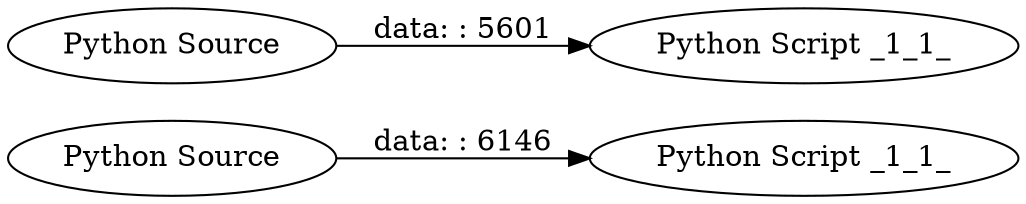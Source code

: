 digraph {
	"4118442795541525342_3" [label="Python Source"]
	"4118442795541525342_1" [label="Python Source"]
	"4118442795541525342_2" [label="Python Script _1_1_"]
	"4118442795541525342_4" [label="Python Script _1_1_"]
	"4118442795541525342_3" -> "4118442795541525342_4" [label="data: : 6146"]
	"4118442795541525342_1" -> "4118442795541525342_2" [label="data: : 5601"]
	rankdir=LR
}
